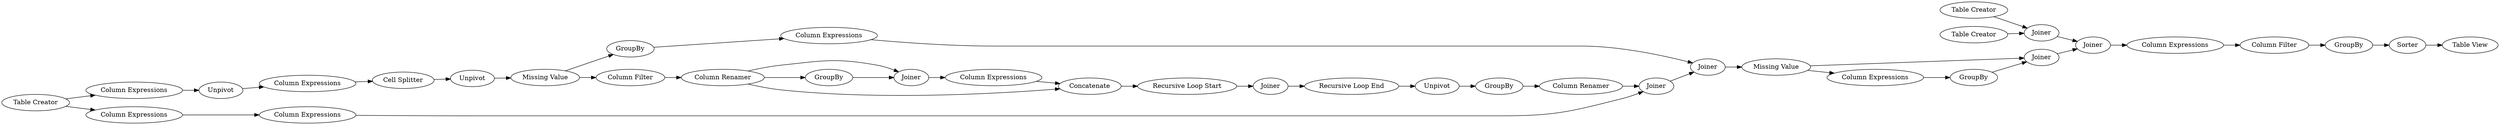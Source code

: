 digraph {
	44 -> 43
	56 -> 4
	38 -> 51
	5 -> 25
	69 -> 62
	51 -> 49
	62 -> 28
	10 -> 33
	11 -> 5
	27 -> 62
	67 -> 37
	10 -> 31
	72 -> 38
	6 -> 8
	2 -> 11
	63 -> 71
	66 -> 37
	49 -> 39
	63 -> 72
	39 -> 44
	30 -> 31
	64 -> 68
	26 -> 27
	25 -> 26
	29 -> 33
	37 -> 38
	4 -> 24
	68 -> 69
	10 -> 29
	24 -> 6
	71 -> 70
	60 -> 61
	7 -> 9
	33 -> 30
	70 -> 72
	7 -> 60
	31 -> 2
	61 -> 28
	64 -> 56
	8 -> 7
	9 -> 10
	28 -> 63
	27 [label="Column Renamer"]
	7 [label="Missing Value"]
	9 [label="Column Filter"]
	26 [label=GroupBy]
	8 [label=Unpivot]
	24 [label="Column Expressions"]
	64 [label="Table Creator"]
	49 [label="Column Filter"]
	31 [label=Concatenate]
	51 [label="Column Expressions"]
	56 [label="Column Expressions"]
	6 [label="Cell Splitter"]
	25 [label=Unpivot]
	10 [label="Column Renamer"]
	68 [label="Column Expressions"]
	28 [label=Joiner]
	67 [label="Table Creator"]
	11 [label=Joiner]
	4 [label=Unpivot]
	72 [label=Joiner]
	63 [label="Missing Value"]
	61 [label="Column Expressions"]
	38 [label=Joiner]
	60 [label=GroupBy]
	5 [label="Recursive Loop End"]
	43 [label="Table View"]
	44 [label=Sorter]
	62 [label=Joiner]
	66 [label="Table Creator"]
	29 [label=GroupBy]
	70 [label=GroupBy]
	71 [label="Column Expressions"]
	69 [label="Column Expressions"]
	39 [label=GroupBy]
	33 [label=Joiner]
	30 [label="Column Expressions"]
	2 [label="Recursive Loop Start"]
	37 [label=Joiner]
	rankdir=LR
}
